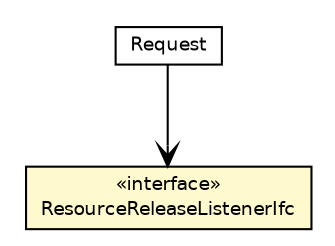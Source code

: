 #!/usr/local/bin/dot
#
# Class diagram 
# Generated by UMLGraph version 5.4 (http://www.umlgraph.org/)
#

digraph G {
	edge [fontname="Helvetica",fontsize=10,labelfontname="Helvetica",labelfontsize=10];
	node [fontname="Helvetica",fontsize=10,shape=plaintext];
	nodesep=0.25;
	ranksep=0.5;
	// jsl.modeling.elements.resource.ResourceReleaseListenerIfc
	c180001 [label=<<table title="jsl.modeling.elements.resource.ResourceReleaseListenerIfc" border="0" cellborder="1" cellspacing="0" cellpadding="2" port="p" bgcolor="lemonChiffon" href="./ResourceReleaseListenerIfc.html">
		<tr><td><table border="0" cellspacing="0" cellpadding="1">
<tr><td align="center" balign="center"> &#171;interface&#187; </td></tr>
<tr><td align="center" balign="center"> ResourceReleaseListenerIfc </td></tr>
		</table></td></tr>
		</table>>, URL="./ResourceReleaseListenerIfc.html", fontname="Helvetica", fontcolor="black", fontsize=9.0];
	// jsl.modeling.elements.resource.Request
	c180008 [label=<<table title="jsl.modeling.elements.resource.Request" border="0" cellborder="1" cellspacing="0" cellpadding="2" port="p" href="./Request.html">
		<tr><td><table border="0" cellspacing="0" cellpadding="1">
<tr><td align="center" balign="center"> Request </td></tr>
		</table></td></tr>
		</table>>, URL="./Request.html", fontname="Helvetica", fontcolor="black", fontsize=9.0];
	// jsl.modeling.elements.resource.Request NAVASSOC jsl.modeling.elements.resource.ResourceReleaseListenerIfc
	c180008:p -> c180001:p [taillabel="", label="", headlabel="", fontname="Helvetica", fontcolor="black", fontsize=10.0, color="black", arrowhead=open];
}

